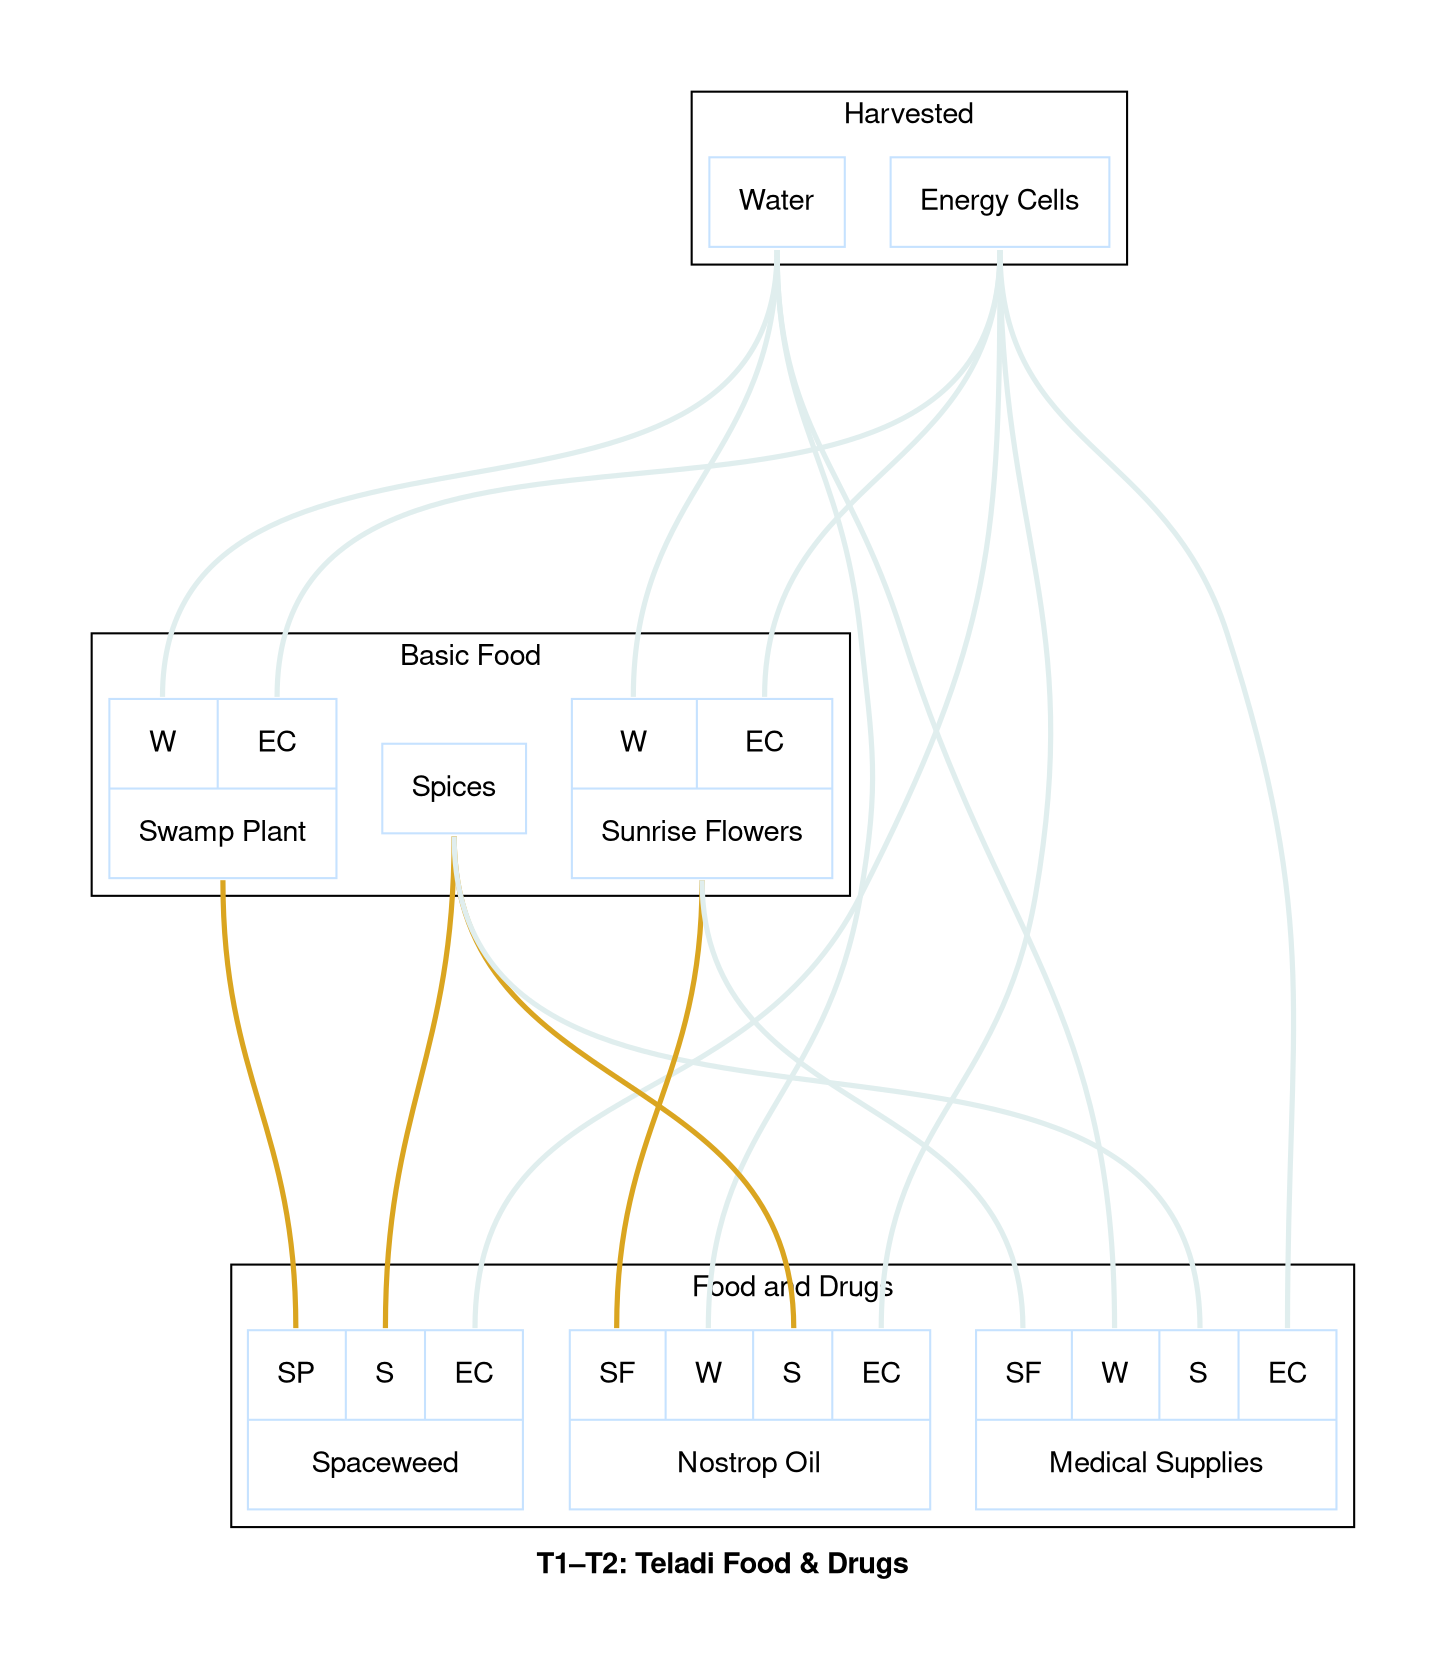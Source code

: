graph "X4 Economy" {
	edge [arrowType=normal]
	compound=true fontname="Helvetica,Arial,sans-serif"
	label=<<b>T1–T2: Teladi Food &amp; Drugs</b>>
	graph [nodesep=0.3 pad=0.5 ranksep=3]
	node [color=slategray1 fontname="Helvetica,Arial,sans-serif" margin=0.2 penwidth=1 shape=box]
	edge [arrowhead=normal arrowtype=normal fontname="Helvetica,Arial,sans-serif" headport=n penwidth=2.5 tailport=s]
	subgraph 0 {
		cluster=true label=Harvested
		water [label="{<output> Water}" colour=lightsteelblue2 shape=record]
		energy_cells [label="{<output> Energy Cells}" colour=lightsteelblue2 shape=record]
	}
	subgraph 1 {
		cluster=true label="Basic Food"
		spices [label="{<output> Spices}" colour=lightsteelblue2 shape=record]
		sunrise_flowers [label="{{<water> W|<energy_cells> EC}|<output> Sunrise Flowers}" colour=lightsteelblue2 shape=record]
		swamp_plant [label="{{<water> W|<energy_cells> EC}|<output> Swamp Plant}" colour=lightsteelblue2 shape=record]
	}
	subgraph 2 {
		cluster=true label="Food and Drugs"
		spaceweed [label="{{<swamp_plant> SP|<spices> S|<energy_cells> EC}|<output> Spaceweed}" colour=lightsteelblue2 shape=record]
		nostrop_oil [label="{{<sunrise_flowers> SF|<water> W|<spices> S|<energy_cells> EC}|<output> Nostrop Oil}" colour=lightsteelblue2 shape=record]
		medical_supplies [label="{{<sunrise_flowers> SF|<water> W|<spices> S|<energy_cells> EC}|<output> Medical Supplies}" colour=lightsteelblue2 shape=record]
	}
	energy_cells:output:s -- sunrise_flowers:energy_cells:n [color=azure2]
	water:output:s -- sunrise_flowers:water:n [color=azure2]
	energy_cells:output:s -- swamp_plant:energy_cells:n [color=azure2]
	water:output:s -- swamp_plant:water:n [color=azure2]
	energy_cells:output:s -- spaceweed:energy_cells:n [color=azure2]
	spices:output:s -- spaceweed:spices:n [color=goldenrod]
	swamp_plant:output:s -- spaceweed:swamp_plant:n [color=goldenrod]
	energy_cells:output:s -- nostrop_oil:energy_cells:n [color=azure2]
	spices:output:s -- nostrop_oil:spices:n [color=goldenrod]
	sunrise_flowers:output:s -- nostrop_oil:sunrise_flowers:n [color=goldenrod]
	water:output:s -- nostrop_oil:water:n [color=azure2]
	energy_cells:output:s -- medical_supplies:energy_cells:n [color=azure2]
	spices:output:s -- medical_supplies:spices:n [color=azure2]
	sunrise_flowers:output:s -- medical_supplies:sunrise_flowers:n [color=azure2]
	water:output:s -- medical_supplies:water:n [color=azure2]
}
